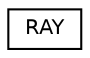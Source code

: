digraph "Graphical Class Hierarchy"
{
 // LATEX_PDF_SIZE
  edge [fontname="Helvetica",fontsize="10",labelfontname="Helvetica",labelfontsize="10"];
  node [fontname="Helvetica",fontsize="10",shape=record];
  rankdir="LR";
  Node0 [label="RAY",height=0.2,width=0.4,color="black", fillcolor="white", style="filled",URL="$struct_r_a_y.html",tooltip="Simple representaion of a light path giving position on the image and source planes and lensing quant..."];
}
